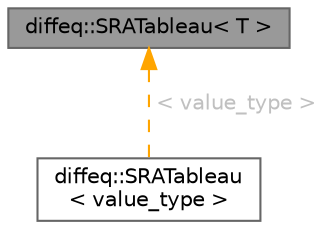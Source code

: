 digraph "diffeq::SRATableau&lt; T &gt;"
{
 // LATEX_PDF_SIZE
  bgcolor="transparent";
  edge [fontname=Helvetica,fontsize=10,labelfontname=Helvetica,labelfontsize=10];
  node [fontname=Helvetica,fontsize=10,shape=box,height=0.2,width=0.4];
  Node1 [id="Node000001",label="diffeq::SRATableau\< T \>",height=0.2,width=0.4,color="gray40", fillcolor="grey60", style="filled", fontcolor="black",tooltip="Tableau coefficients for SRA methods."];
  Node1 -> Node2 [id="edge1_Node000001_Node000002",dir="back",color="orange",style="dashed",tooltip=" ",label=<<TABLE CELLBORDER="0" BORDER="0"><TR><TD VALIGN="top" ALIGN="LEFT" CELLPADDING="1" CELLSPACING="0">&lt; value_type &gt;</TD></TR>
</TABLE>> ,fontcolor="grey" ];
  Node2 [id="Node000002",label="diffeq::SRATableau\l\< value_type \>",height=0.2,width=0.4,color="gray40", fillcolor="white", style="filled",URL="$structdiffeq_1_1_s_r_a_tableau.html",tooltip=" "];
}
